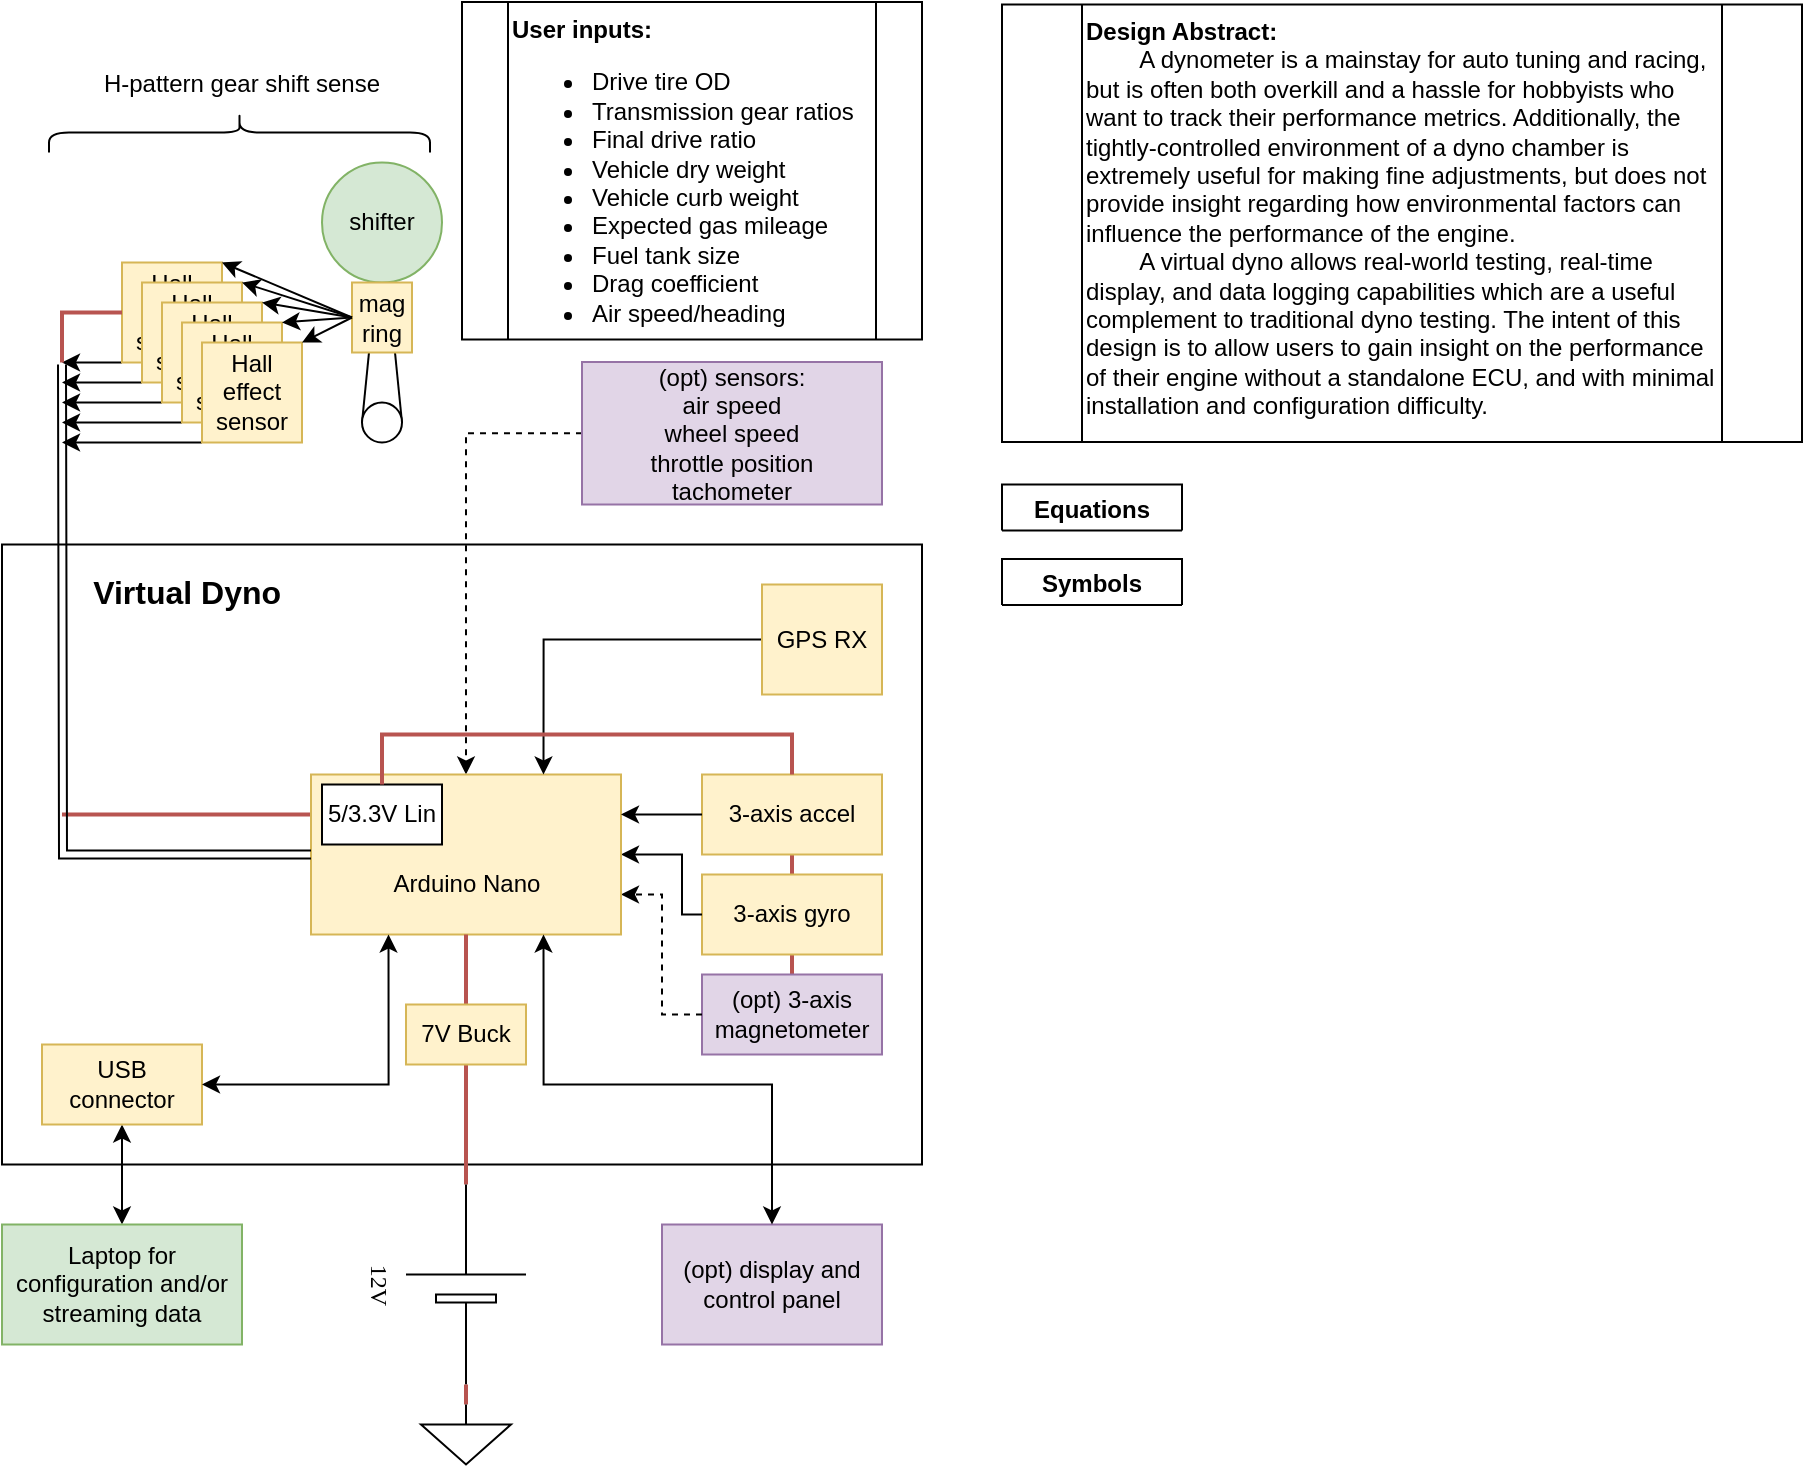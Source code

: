 <mxfile version="17.4.2" type="device"><diagram name="Page-1" id="7e0a89b8-554c-2b80-1dc8-d5c74ca68de4"><mxGraphModel dx="1422" dy="845" grid="1" gridSize="10" guides="1" tooltips="1" connect="1" arrows="1" fold="1" page="1" pageScale="1" pageWidth="1100" pageHeight="850" background="none" math="0" shadow="0"><root><mxCell id="0"/><mxCell id="1" parent="0"/><mxCell id="UyWhIbzdApSV42i335Bn-80" value="Symbols" style="swimlane;fontSize=12;" vertex="1" collapsed="1" parent="1"><mxGeometry x="560" y="338.5" width="90" height="23" as="geometry"><mxRectangle x="560" y="338.5" width="400" height="478.75" as="alternateBounds"/></mxGeometry></mxCell><mxCell id="UyWhIbzdApSV42i335Bn-81" value="&lt;ol&gt;&lt;li&gt;P = power [kW]&lt;/li&gt;&lt;li&gt;F = force [N]&lt;/li&gt;&lt;li&gt;dl = partial length [m], distance travelled in direction of F&lt;/li&gt;&lt;li&gt;T = torque [N*m]&lt;/li&gt;&lt;li&gt;r = radial distance [m]&lt;/li&gt;&lt;li&gt;w = angular velocity [rad/sec]&lt;/li&gt;&lt;/ol&gt;" style="rounded=0;whiteSpace=wrap;html=1;fontSize=12;verticalAlign=top;align=left;" vertex="1" parent="UyWhIbzdApSV42i335Bn-80"><mxGeometry x="20" y="38.75" width="360" height="151.25" as="geometry"/></mxCell><mxCell id="UyWhIbzdApSV42i335Bn-2" value="&amp;nbsp; &amp;nbsp; &amp;nbsp; &amp;nbsp; Virtual Dyno" style="rounded=0;whiteSpace=wrap;html=1;align=left;verticalAlign=top;spacing=10;fontSize=16;fontStyle=1" vertex="1" parent="1"><mxGeometry x="60" y="331.25" width="460" height="310" as="geometry"/></mxCell><mxCell id="1cb643a89b7d889d-8" style="edgeStyle=orthogonalEdgeStyle;rounded=0;html=1;exitX=1;exitY=0.5;exitPerimeter=0;entryX=0.5;entryY=1;labelBackgroundColor=none;startArrow=none;startFill=0;startSize=5;endArrow=none;endFill=0;endSize=5;jettySize=auto;orthogonalLoop=1;strokeWidth=2;fontFamily=Verdana;fontSize=12;entryDx=0;entryDy=0;fillColor=#f8cecc;strokeColor=#b85450;" parent="1" source="1cb643a89b7d889d-7" target="UyWhIbzdApSV42i335Bn-55" edge="1"><mxGeometry relative="1" as="geometry"><mxPoint x="242" y="711.25" as="targetPoint"/></mxGeometry></mxCell><mxCell id="1cb643a89b7d889d-7" value="12V&lt;br&gt;" style="verticalLabelPosition=bottom;shadow=0;dashed=0;align=center;fillColor=default;html=1;verticalAlign=top;strokeWidth=1;shape=mxgraph.electrical.miscellaneous.monocell_battery;rounded=1;comic=0;labelBackgroundColor=none;fontFamily=Verdana;fontSize=12;flipH=1;rotation=90;" parent="1" vertex="1"><mxGeometry x="242" y="671.25" width="100" height="60" as="geometry"/></mxCell><mxCell id="UyWhIbzdApSV42i335Bn-52" style="edgeStyle=orthogonalEdgeStyle;rounded=0;orthogonalLoop=1;jettySize=auto;html=1;exitX=0;exitY=0.5;exitDx=0;exitDy=0;entryX=0.5;entryY=0;entryDx=0;entryDy=0;startArrow=none;startFill=0;endArrow=classic;endFill=1;dashed=1;" edge="1" parent="1" source="UyWhIbzdApSV42i335Bn-7" target="UyWhIbzdApSV42i335Bn-3"><mxGeometry relative="1" as="geometry"/></mxCell><mxCell id="UyWhIbzdApSV42i335Bn-57" style="edgeStyle=orthogonalEdgeStyle;rounded=0;orthogonalLoop=1;jettySize=auto;html=1;exitX=0;exitY=0.5;exitDx=0;exitDy=0;startArrow=none;startFill=0;endArrow=none;endFill=0;strokeWidth=2;fillColor=#f8cecc;strokeColor=#b85450;" edge="1" parent="1" source="UyWhIbzdApSV42i335Bn-58"><mxGeometry relative="1" as="geometry"><mxPoint x="90" y="466.25" as="targetPoint"/></mxGeometry></mxCell><mxCell id="UyWhIbzdApSV42i335Bn-7" value="(opt) sensors:&lt;br&gt;air speed&lt;br&gt;wheel speed&lt;br&gt;throttle position&lt;br&gt;tachometer" style="rounded=0;whiteSpace=wrap;html=1;fillColor=#e1d5e7;strokeColor=#9673a6;" vertex="1" parent="1"><mxGeometry x="350" y="240" width="150" height="71.25" as="geometry"/></mxCell><mxCell id="UyWhIbzdApSV42i335Bn-46" value="" style="group" vertex="1" connectable="0" parent="1"><mxGeometry x="410" y="446.25" width="90" height="140" as="geometry"/></mxCell><mxCell id="UyWhIbzdApSV42i335Bn-63" style="edgeStyle=orthogonalEdgeStyle;rounded=0;orthogonalLoop=1;jettySize=auto;html=1;exitX=0.5;exitY=1;exitDx=0;exitDy=0;entryX=0.5;entryY=0;entryDx=0;entryDy=0;startArrow=none;startFill=0;endArrow=none;endFill=0;strokeWidth=2;fillColor=#f8cecc;strokeColor=#b85450;" edge="1" parent="UyWhIbzdApSV42i335Bn-46" source="UyWhIbzdApSV42i335Bn-4" target="UyWhIbzdApSV42i335Bn-5"><mxGeometry relative="1" as="geometry"/></mxCell><mxCell id="UyWhIbzdApSV42i335Bn-4" value="3-axis accel" style="rounded=0;whiteSpace=wrap;html=1;fillColor=#fff2cc;strokeColor=#d6b656;" vertex="1" parent="UyWhIbzdApSV42i335Bn-46"><mxGeometry width="90" height="40" as="geometry"/></mxCell><mxCell id="UyWhIbzdApSV42i335Bn-64" style="edgeStyle=orthogonalEdgeStyle;rounded=0;orthogonalLoop=1;jettySize=auto;html=1;exitX=0.5;exitY=1;exitDx=0;exitDy=0;entryX=0.5;entryY=0;entryDx=0;entryDy=0;startArrow=none;startFill=0;endArrow=none;endFill=0;strokeWidth=2;fillColor=#f8cecc;strokeColor=#b85450;" edge="1" parent="UyWhIbzdApSV42i335Bn-46" source="UyWhIbzdApSV42i335Bn-5" target="UyWhIbzdApSV42i335Bn-6"><mxGeometry relative="1" as="geometry"/></mxCell><mxCell id="UyWhIbzdApSV42i335Bn-5" value="3-axis gyro" style="rounded=0;whiteSpace=wrap;html=1;fillColor=#fff2cc;strokeColor=#d6b656;" vertex="1" parent="UyWhIbzdApSV42i335Bn-46"><mxGeometry y="50" width="90" height="40" as="geometry"/></mxCell><mxCell id="UyWhIbzdApSV42i335Bn-6" value="(opt) 3-axis magnetometer" style="rounded=0;whiteSpace=wrap;html=1;fillColor=#e1d5e7;strokeColor=#9673a6;" vertex="1" parent="UyWhIbzdApSV42i335Bn-46"><mxGeometry y="100" width="90" height="40" as="geometry"/></mxCell><mxCell id="UyWhIbzdApSV42i335Bn-48" style="edgeStyle=orthogonalEdgeStyle;rounded=0;orthogonalLoop=1;jettySize=auto;html=1;exitX=0;exitY=0.5;exitDx=0;exitDy=0;entryX=1;entryY=0.5;entryDx=0;entryDy=0;startArrow=none;startFill=0;endArrow=classic;endFill=1;" edge="1" parent="1" source="UyWhIbzdApSV42i335Bn-5" target="UyWhIbzdApSV42i335Bn-3"><mxGeometry relative="1" as="geometry"><Array as="points"><mxPoint x="400" y="516.25"/><mxPoint x="400" y="486.25"/></Array></mxGeometry></mxCell><mxCell id="UyWhIbzdApSV42i335Bn-49" style="edgeStyle=orthogonalEdgeStyle;rounded=0;orthogonalLoop=1;jettySize=auto;html=1;exitX=0;exitY=0.5;exitDx=0;exitDy=0;entryX=1;entryY=0.75;entryDx=0;entryDy=0;startArrow=none;startFill=0;endArrow=classic;endFill=1;dashed=1;" edge="1" parent="1" source="UyWhIbzdApSV42i335Bn-6" target="UyWhIbzdApSV42i335Bn-3"><mxGeometry relative="1" as="geometry"><Array as="points"><mxPoint x="390" y="566.25"/><mxPoint x="390" y="506.25"/></Array></mxGeometry></mxCell><mxCell id="UyWhIbzdApSV42i335Bn-76" style="edgeStyle=orthogonalEdgeStyle;rounded=0;orthogonalLoop=1;jettySize=auto;html=1;exitX=0.5;exitY=0;exitDx=0;exitDy=0;exitPerimeter=0;entryX=0;entryY=0.5;entryDx=0;entryDy=0;entryPerimeter=0;fontSize=12;startArrow=none;startFill=0;endArrow=none;endFill=0;strokeWidth=2;fillColor=#f8cecc;strokeColor=#b85450;" edge="1" parent="1" source="UyWhIbzdApSV42i335Bn-50" target="1cb643a89b7d889d-7"><mxGeometry relative="1" as="geometry"/></mxCell><mxCell id="UyWhIbzdApSV42i335Bn-50" value="" style="pointerEvents=1;verticalLabelPosition=bottom;shadow=0;dashed=0;align=center;html=1;verticalAlign=top;shape=mxgraph.electrical.signal_sources.signal_ground;" vertex="1" parent="1"><mxGeometry x="269.5" y="761.25" width="45" height="30" as="geometry"/></mxCell><mxCell id="UyWhIbzdApSV42i335Bn-59" value="" style="group" vertex="1" connectable="0" parent="1"><mxGeometry x="214.5" y="446.25" width="155" height="80" as="geometry"/></mxCell><mxCell id="UyWhIbzdApSV42i335Bn-3" value="&lt;br&gt;&lt;br&gt;Arduino Nano" style="rounded=0;whiteSpace=wrap;html=1;fillColor=#fff2cc;strokeColor=#d6b656;" vertex="1" parent="UyWhIbzdApSV42i335Bn-59"><mxGeometry width="155" height="80" as="geometry"/></mxCell><mxCell id="UyWhIbzdApSV42i335Bn-58" value="5/3.3V Lin" style="rounded=0;whiteSpace=wrap;html=1;" vertex="1" parent="UyWhIbzdApSV42i335Bn-59"><mxGeometry x="5.5" y="5" width="60" height="30" as="geometry"/></mxCell><mxCell id="UyWhIbzdApSV42i335Bn-54" style="edgeStyle=orthogonalEdgeStyle;rounded=0;orthogonalLoop=1;jettySize=auto;html=1;exitX=0;exitY=0.5;exitDx=0;exitDy=0;entryX=0.75;entryY=0;entryDx=0;entryDy=0;startArrow=none;startFill=0;endArrow=classic;endFill=1;" edge="1" parent="1" source="UyWhIbzdApSV42i335Bn-53" target="UyWhIbzdApSV42i335Bn-3"><mxGeometry relative="1" as="geometry"/></mxCell><mxCell id="UyWhIbzdApSV42i335Bn-53" value="GPS RX" style="rounded=0;whiteSpace=wrap;html=1;fillColor=#fff2cc;strokeColor=#d6b656;" vertex="1" parent="1"><mxGeometry x="440" y="351.25" width="60" height="55" as="geometry"/></mxCell><mxCell id="UyWhIbzdApSV42i335Bn-56" style="edgeStyle=orthogonalEdgeStyle;rounded=0;orthogonalLoop=1;jettySize=auto;html=1;exitX=0.5;exitY=0;exitDx=0;exitDy=0;entryX=0.5;entryY=1;entryDx=0;entryDy=0;startArrow=none;startFill=0;endArrow=none;endFill=0;strokeWidth=2;fillColor=#f8cecc;strokeColor=#b85450;" edge="1" parent="1" source="UyWhIbzdApSV42i335Bn-55" target="UyWhIbzdApSV42i335Bn-3"><mxGeometry relative="1" as="geometry"/></mxCell><mxCell id="UyWhIbzdApSV42i335Bn-55" value="7V Buck" style="rounded=0;whiteSpace=wrap;html=1;fillColor=#fff2cc;strokeColor=#d6b656;" vertex="1" parent="1"><mxGeometry x="262" y="561.25" width="60" height="30" as="geometry"/></mxCell><mxCell id="UyWhIbzdApSV42i335Bn-61" value="" style="shape=link;endArrow=classic;startArrow=classic;html=1;rounded=0;edgeStyle=orthogonalEdgeStyle;exitX=0;exitY=0.5;exitDx=0;exitDy=0;" edge="1" parent="1" source="UyWhIbzdApSV42i335Bn-3"><mxGeometry width="100" height="100" relative="1" as="geometry"><mxPoint x="214.5" y="486.25" as="sourcePoint"/><mxPoint x="90" y="241.25" as="targetPoint"/></mxGeometry></mxCell><mxCell id="UyWhIbzdApSV42i335Bn-62" style="edgeStyle=orthogonalEdgeStyle;rounded=0;orthogonalLoop=1;jettySize=auto;html=1;exitX=0.5;exitY=0;exitDx=0;exitDy=0;entryX=0.5;entryY=0;entryDx=0;entryDy=0;startArrow=none;startFill=0;endArrow=none;endFill=0;strokeWidth=2;fillColor=#f8cecc;strokeColor=#b85450;" edge="1" parent="1" source="UyWhIbzdApSV42i335Bn-58" target="UyWhIbzdApSV42i335Bn-4"><mxGeometry relative="1" as="geometry"/></mxCell><mxCell id="UyWhIbzdApSV42i335Bn-65" value="(opt) display and control panel" style="rounded=0;whiteSpace=wrap;html=1;fillColor=#e1d5e7;strokeColor=#9673a6;" vertex="1" parent="1"><mxGeometry x="390" y="671.25" width="110" height="60" as="geometry"/></mxCell><mxCell id="UyWhIbzdApSV42i335Bn-71" style="edgeStyle=orthogonalEdgeStyle;rounded=0;orthogonalLoop=1;jettySize=auto;html=1;exitX=0.5;exitY=1;exitDx=0;exitDy=0;entryX=0.5;entryY=0;entryDx=0;entryDy=0;startArrow=classic;startFill=1;endArrow=classic;endFill=1;strokeWidth=1;" edge="1" parent="1" source="UyWhIbzdApSV42i335Bn-68" target="UyWhIbzdApSV42i335Bn-70"><mxGeometry relative="1" as="geometry"/></mxCell><mxCell id="UyWhIbzdApSV42i335Bn-68" value="USB connector" style="rounded=0;whiteSpace=wrap;html=1;fillColor=#fff2cc;strokeColor=#d6b656;" vertex="1" parent="1"><mxGeometry x="80" y="581.25" width="80" height="40" as="geometry"/></mxCell><mxCell id="UyWhIbzdApSV42i335Bn-69" style="edgeStyle=orthogonalEdgeStyle;rounded=0;orthogonalLoop=1;jettySize=auto;html=1;exitX=0.25;exitY=1;exitDx=0;exitDy=0;entryX=1;entryY=0.5;entryDx=0;entryDy=0;startArrow=classic;startFill=1;endArrow=classic;endFill=1;strokeWidth=1;" edge="1" parent="1" source="UyWhIbzdApSV42i335Bn-3" target="UyWhIbzdApSV42i335Bn-68"><mxGeometry relative="1" as="geometry"/></mxCell><mxCell id="UyWhIbzdApSV42i335Bn-70" value="Laptop for configuration and/or streaming data" style="rounded=0;whiteSpace=wrap;html=1;fillColor=#d5e8d4;strokeColor=#82b366;" vertex="1" parent="1"><mxGeometry x="60" y="671.25" width="120" height="60" as="geometry"/></mxCell><mxCell id="UyWhIbzdApSV42i335Bn-72" value="" style="group" vertex="1" connectable="0" parent="1"><mxGeometry x="130" y="280" width="320" height="140" as="geometry"/></mxCell><mxCell id="UyWhIbzdApSV42i335Bn-45" style="edgeStyle=orthogonalEdgeStyle;rounded=0;orthogonalLoop=1;jettySize=auto;html=1;exitX=0;exitY=1;exitDx=0;exitDy=0;startArrow=none;startFill=0;endArrow=classic;endFill=1;" edge="1" parent="UyWhIbzdApSV42i335Bn-72" source="UyWhIbzdApSV42i335Bn-8"><mxGeometry relative="1" as="geometry"><mxPoint x="-40" y="-39.75" as="targetPoint"/></mxGeometry></mxCell><mxCell id="UyWhIbzdApSV42i335Bn-8" value="Hall effect sensor" style="rounded=0;whiteSpace=wrap;html=1;fillColor=#fff2cc;strokeColor=#d6b656;" vertex="1" parent="UyWhIbzdApSV42i335Bn-72"><mxGeometry x="-10" y="-89.75" width="50" height="50" as="geometry"/></mxCell><mxCell id="UyWhIbzdApSV42i335Bn-44" style="edgeStyle=orthogonalEdgeStyle;rounded=0;orthogonalLoop=1;jettySize=auto;html=1;exitX=0;exitY=1;exitDx=0;exitDy=0;startArrow=none;startFill=0;endArrow=classic;endFill=1;" edge="1" parent="UyWhIbzdApSV42i335Bn-72" source="UyWhIbzdApSV42i335Bn-9"><mxGeometry relative="1" as="geometry"><mxPoint x="-40" y="-29.75" as="targetPoint"/><Array as="points"><mxPoint x="-10" y="-29.75"/><mxPoint x="-10" y="-29.75"/></Array></mxGeometry></mxCell><mxCell id="UyWhIbzdApSV42i335Bn-9" value="Hall effect sensor" style="rounded=0;whiteSpace=wrap;html=1;fillColor=#fff2cc;strokeColor=#d6b656;" vertex="1" parent="UyWhIbzdApSV42i335Bn-72"><mxGeometry y="-79.75" width="50" height="50" as="geometry"/></mxCell><mxCell id="UyWhIbzdApSV42i335Bn-43" style="edgeStyle=orthogonalEdgeStyle;rounded=0;orthogonalLoop=1;jettySize=auto;html=1;exitX=0;exitY=1;exitDx=0;exitDy=0;startArrow=none;startFill=0;endArrow=classic;endFill=1;" edge="1" parent="UyWhIbzdApSV42i335Bn-72" source="UyWhIbzdApSV42i335Bn-10"><mxGeometry relative="1" as="geometry"><mxPoint x="-40" y="-19.75" as="targetPoint"/><Array as="points"><mxPoint y="-19.75"/><mxPoint y="-19.75"/></Array></mxGeometry></mxCell><mxCell id="UyWhIbzdApSV42i335Bn-10" value="Hall effect sensor" style="rounded=0;whiteSpace=wrap;html=1;fillColor=#fff2cc;strokeColor=#d6b656;" vertex="1" parent="UyWhIbzdApSV42i335Bn-72"><mxGeometry x="10" y="-69.75" width="50" height="50" as="geometry"/></mxCell><mxCell id="UyWhIbzdApSV42i335Bn-42" style="edgeStyle=orthogonalEdgeStyle;rounded=0;orthogonalLoop=1;jettySize=auto;html=1;exitX=0;exitY=1;exitDx=0;exitDy=0;startArrow=none;startFill=0;endArrow=classic;endFill=1;" edge="1" parent="UyWhIbzdApSV42i335Bn-72" source="UyWhIbzdApSV42i335Bn-11"><mxGeometry relative="1" as="geometry"><mxPoint x="-40" y="-9.75" as="targetPoint"/><Array as="points"><mxPoint x="10" y="-9.75"/><mxPoint x="10" y="-9.75"/></Array></mxGeometry></mxCell><mxCell id="UyWhIbzdApSV42i335Bn-11" value="Hall effect sensor" style="rounded=0;whiteSpace=wrap;html=1;fillColor=#fff2cc;strokeColor=#d6b656;" vertex="1" parent="UyWhIbzdApSV42i335Bn-72"><mxGeometry x="20" y="-59.75" width="50" height="50" as="geometry"/></mxCell><mxCell id="UyWhIbzdApSV42i335Bn-41" style="edgeStyle=orthogonalEdgeStyle;rounded=0;orthogonalLoop=1;jettySize=auto;html=1;exitX=0;exitY=1;exitDx=0;exitDy=0;startArrow=none;startFill=0;" edge="1" parent="UyWhIbzdApSV42i335Bn-72" source="UyWhIbzdApSV42i335Bn-12"><mxGeometry relative="1" as="geometry"><mxPoint x="-40" y="0.25" as="targetPoint"/><Array as="points"><mxPoint x="10" y="0.25"/><mxPoint x="10" y="0.25"/></Array></mxGeometry></mxCell><mxCell id="UyWhIbzdApSV42i335Bn-12" value="Hall effect sensor" style="rounded=0;whiteSpace=wrap;html=1;fillColor=#fff2cc;strokeColor=#d6b656;" vertex="1" parent="UyWhIbzdApSV42i335Bn-72"><mxGeometry x="30" y="-49.75" width="50" height="50" as="geometry"/></mxCell><mxCell id="UyWhIbzdApSV42i335Bn-18" value="" style="group" vertex="1" connectable="0" parent="UyWhIbzdApSV42i335Bn-72"><mxGeometry x="90" y="-139.75" width="60" height="140" as="geometry"/></mxCell><mxCell id="UyWhIbzdApSV42i335Bn-14" value="shifter" style="ellipse;whiteSpace=wrap;html=1;fillColor=#d5e8d4;strokeColor=#82b366;" vertex="1" parent="UyWhIbzdApSV42i335Bn-18"><mxGeometry width="60" height="60" as="geometry"/></mxCell><mxCell id="UyWhIbzdApSV42i335Bn-15" value="" style="endArrow=none;html=1;rounded=0;exitX=0;exitY=0.5;exitDx=0;exitDy=0;" edge="1" parent="UyWhIbzdApSV42i335Bn-18" source="UyWhIbzdApSV42i335Bn-17" target="UyWhIbzdApSV42i335Bn-14"><mxGeometry width="50" height="50" relative="1" as="geometry"><mxPoint x="20.0" y="120" as="sourcePoint"/><mxPoint x="20.0" y="60" as="targetPoint"/></mxGeometry></mxCell><mxCell id="UyWhIbzdApSV42i335Bn-16" value="" style="endArrow=none;html=1;rounded=0;entryX=1;entryY=0.5;entryDx=0;entryDy=0;" edge="1" parent="UyWhIbzdApSV42i335Bn-18" source="UyWhIbzdApSV42i335Bn-14" target="UyWhIbzdApSV42i335Bn-17"><mxGeometry width="50" height="50" relative="1" as="geometry"><mxPoint y="220" as="sourcePoint"/><mxPoint x="40.0" y="120" as="targetPoint"/></mxGeometry></mxCell><mxCell id="UyWhIbzdApSV42i335Bn-17" value="" style="ellipse;whiteSpace=wrap;html=1;" vertex="1" parent="UyWhIbzdApSV42i335Bn-18"><mxGeometry x="20.0" y="120" width="20.0" height="20" as="geometry"/></mxCell><mxCell id="UyWhIbzdApSV42i335Bn-20" value="mag&lt;br&gt;ring" style="rounded=0;whiteSpace=wrap;html=1;fillColor=#fff2cc;strokeColor=#d6b656;" vertex="1" parent="UyWhIbzdApSV42i335Bn-18"><mxGeometry x="15" y="60" width="30" height="35" as="geometry"/></mxCell><mxCell id="UyWhIbzdApSV42i335Bn-28" style="rounded=0;orthogonalLoop=1;jettySize=auto;html=1;exitX=0;exitY=0.5;exitDx=0;exitDy=0;entryX=1;entryY=0;entryDx=0;entryDy=0;" edge="1" parent="UyWhIbzdApSV42i335Bn-72" source="UyWhIbzdApSV42i335Bn-20" target="UyWhIbzdApSV42i335Bn-12"><mxGeometry relative="1" as="geometry"/></mxCell><mxCell id="UyWhIbzdApSV42i335Bn-29" style="edgeStyle=none;rounded=0;orthogonalLoop=1;jettySize=auto;html=1;exitX=0;exitY=0.5;exitDx=0;exitDy=0;entryX=1;entryY=0;entryDx=0;entryDy=0;" edge="1" parent="UyWhIbzdApSV42i335Bn-72" source="UyWhIbzdApSV42i335Bn-20" target="UyWhIbzdApSV42i335Bn-11"><mxGeometry relative="1" as="geometry"/></mxCell><mxCell id="UyWhIbzdApSV42i335Bn-30" style="edgeStyle=none;rounded=0;orthogonalLoop=1;jettySize=auto;html=1;exitX=0;exitY=0.5;exitDx=0;exitDy=0;entryX=1;entryY=0;entryDx=0;entryDy=0;" edge="1" parent="UyWhIbzdApSV42i335Bn-72" source="UyWhIbzdApSV42i335Bn-20" target="UyWhIbzdApSV42i335Bn-10"><mxGeometry relative="1" as="geometry"/></mxCell><mxCell id="UyWhIbzdApSV42i335Bn-32" style="edgeStyle=none;rounded=0;orthogonalLoop=1;jettySize=auto;html=1;exitX=0;exitY=0.5;exitDx=0;exitDy=0;entryX=1;entryY=0;entryDx=0;entryDy=0;" edge="1" parent="UyWhIbzdApSV42i335Bn-72" source="UyWhIbzdApSV42i335Bn-20" target="UyWhIbzdApSV42i335Bn-9"><mxGeometry relative="1" as="geometry"/></mxCell><mxCell id="UyWhIbzdApSV42i335Bn-33" style="edgeStyle=none;rounded=0;orthogonalLoop=1;jettySize=auto;html=1;exitX=0;exitY=0.5;exitDx=0;exitDy=0;entryX=1;entryY=0;entryDx=0;entryDy=0;" edge="1" parent="UyWhIbzdApSV42i335Bn-72" source="UyWhIbzdApSV42i335Bn-20" target="UyWhIbzdApSV42i335Bn-8"><mxGeometry relative="1" as="geometry"/></mxCell><mxCell id="UyWhIbzdApSV42i335Bn-60" value="" style="endArrow=none;html=1;rounded=0;strokeWidth=2;fillColor=#f8cecc;strokeColor=#b85450;entryX=0;entryY=0.5;entryDx=0;entryDy=0;" edge="1" parent="UyWhIbzdApSV42i335Bn-72" target="UyWhIbzdApSV42i335Bn-8"><mxGeometry width="50" height="50" relative="1" as="geometry"><mxPoint x="-40" y="-39.75" as="sourcePoint"/><mxPoint x="90" y="0.25" as="targetPoint"/><Array as="points"><mxPoint x="-40" y="-64.75"/></Array></mxGeometry></mxCell><mxCell id="UyWhIbzdApSV42i335Bn-73" value="&lt;b&gt;User inputs:&lt;br&gt;&lt;/b&gt;&lt;ul&gt;&lt;li&gt;Drive tire OD&lt;/li&gt;&lt;li&gt;Transmission gear ratios&lt;/li&gt;&lt;li&gt;Final drive ratio&lt;/li&gt;&lt;li&gt;Vehicle dry weight&lt;/li&gt;&lt;li&gt;Vehicle curb weight&lt;/li&gt;&lt;li&gt;Expected gas mileage&amp;nbsp;&lt;/li&gt;&lt;li&gt;Fuel tank size&lt;/li&gt;&lt;li&gt;Drag coefficient&lt;/li&gt;&lt;li&gt;Air speed/heading&lt;/li&gt;&lt;/ul&gt;" style="shape=process;whiteSpace=wrap;html=1;backgroundOutline=1;fontSize=12;align=left;verticalAlign=top;" vertex="1" parent="1"><mxGeometry x="290" y="60" width="230" height="168.75" as="geometry"/></mxCell><mxCell id="UyWhIbzdApSV42i335Bn-74" style="edgeStyle=orthogonalEdgeStyle;rounded=0;orthogonalLoop=1;jettySize=auto;html=1;exitX=0.75;exitY=1;exitDx=0;exitDy=0;entryX=0.5;entryY=0;entryDx=0;entryDy=0;fontSize=12;startArrow=classic;startFill=1;endArrow=classic;endFill=1;strokeWidth=1;" edge="1" parent="1" source="UyWhIbzdApSV42i335Bn-3" target="UyWhIbzdApSV42i335Bn-65"><mxGeometry relative="1" as="geometry"><Array as="points"><mxPoint x="331" y="601.25"/><mxPoint x="445" y="601.25"/></Array></mxGeometry></mxCell><mxCell id="UyWhIbzdApSV42i335Bn-75" style="edgeStyle=orthogonalEdgeStyle;rounded=0;orthogonalLoop=1;jettySize=auto;html=1;exitX=0;exitY=0.5;exitDx=0;exitDy=0;entryX=1;entryY=0.25;entryDx=0;entryDy=0;fontSize=12;startArrow=none;startFill=0;endArrow=classic;endFill=1;strokeWidth=1;" edge="1" parent="1" source="UyWhIbzdApSV42i335Bn-4" target="UyWhIbzdApSV42i335Bn-3"><mxGeometry relative="1" as="geometry"/></mxCell><mxCell id="UyWhIbzdApSV42i335Bn-34" value="" style="shape=curlyBracket;whiteSpace=wrap;html=1;rounded=1;rotation=90;" vertex="1" parent="1"><mxGeometry x="168.75" y="30" width="20" height="190.5" as="geometry"/></mxCell><mxCell id="UyWhIbzdApSV42i335Bn-35" value="H-pattern gear shift sense" style="text;html=1;strokeColor=none;fillColor=none;align=center;verticalAlign=middle;whiteSpace=wrap;rounded=0;" vertex="1" parent="1"><mxGeometry x="80" y="91.25" width="200" height="20" as="geometry"/></mxCell><mxCell id="UyWhIbzdApSV42i335Bn-78" value="&lt;font style=&quot;font-size: 12px&quot;&gt;&lt;b&gt;Design Abstract:&lt;/b&gt;&lt;br&gt;&lt;font style=&quot;font-size: 12px&quot;&gt;&lt;span style=&quot;white-space: pre&quot;&gt;&#9;&lt;/span&gt;A dynometer is a mainstay for auto tuning and racing, but is often both overkill and a hassle for hobbyists who want to track their performance metrics. Additionally, the tightly-controlled environment of a dyno chamber is extremely useful for making fine adjustments, but does not provide insight regarding how environmental factors can influence the performance of the engine.&lt;br&gt;&lt;span style=&quot;white-space: pre&quot;&gt;&#9;&lt;/span&gt;A virtual dyno allows real-world testing, real-time display, and data logging capabilities which are a useful complement to traditional dyno testing. The intent of this design is to allow users to gain insight on the performance of their engine without a standalone ECU, and with minimal installation and configuration difficulty.&lt;br&gt;&lt;/font&gt;&lt;/font&gt;" style="shape=process;whiteSpace=wrap;html=1;backgroundOutline=1;fontSize=12;align=left;verticalAlign=top;" vertex="1" parent="1"><mxGeometry x="560" y="61.25" width="400" height="218.75" as="geometry"/></mxCell><mxCell id="UyWhIbzdApSV42i335Bn-77" value="Equations" style="swimlane;fontSize=12;" vertex="1" collapsed="1" parent="1"><mxGeometry x="560" y="301.25" width="90" height="23" as="geometry"><mxRectangle x="560" y="301.25" width="400" height="478.75" as="alternateBounds"/></mxGeometry></mxCell><mxCell id="UyWhIbzdApSV42i335Bn-79" value="&lt;ol&gt;&lt;li&gt;P = int(F*dl)&lt;/li&gt;&lt;li&gt;T = F * r = P / w&lt;/li&gt;&lt;/ol&gt;" style="rounded=0;whiteSpace=wrap;html=1;fontSize=12;verticalAlign=top;align=left;" vertex="1" parent="UyWhIbzdApSV42i335Bn-77"><mxGeometry x="20" y="38.75" width="360" height="151.25" as="geometry"/></mxCell></root></mxGraphModel></diagram></mxfile>